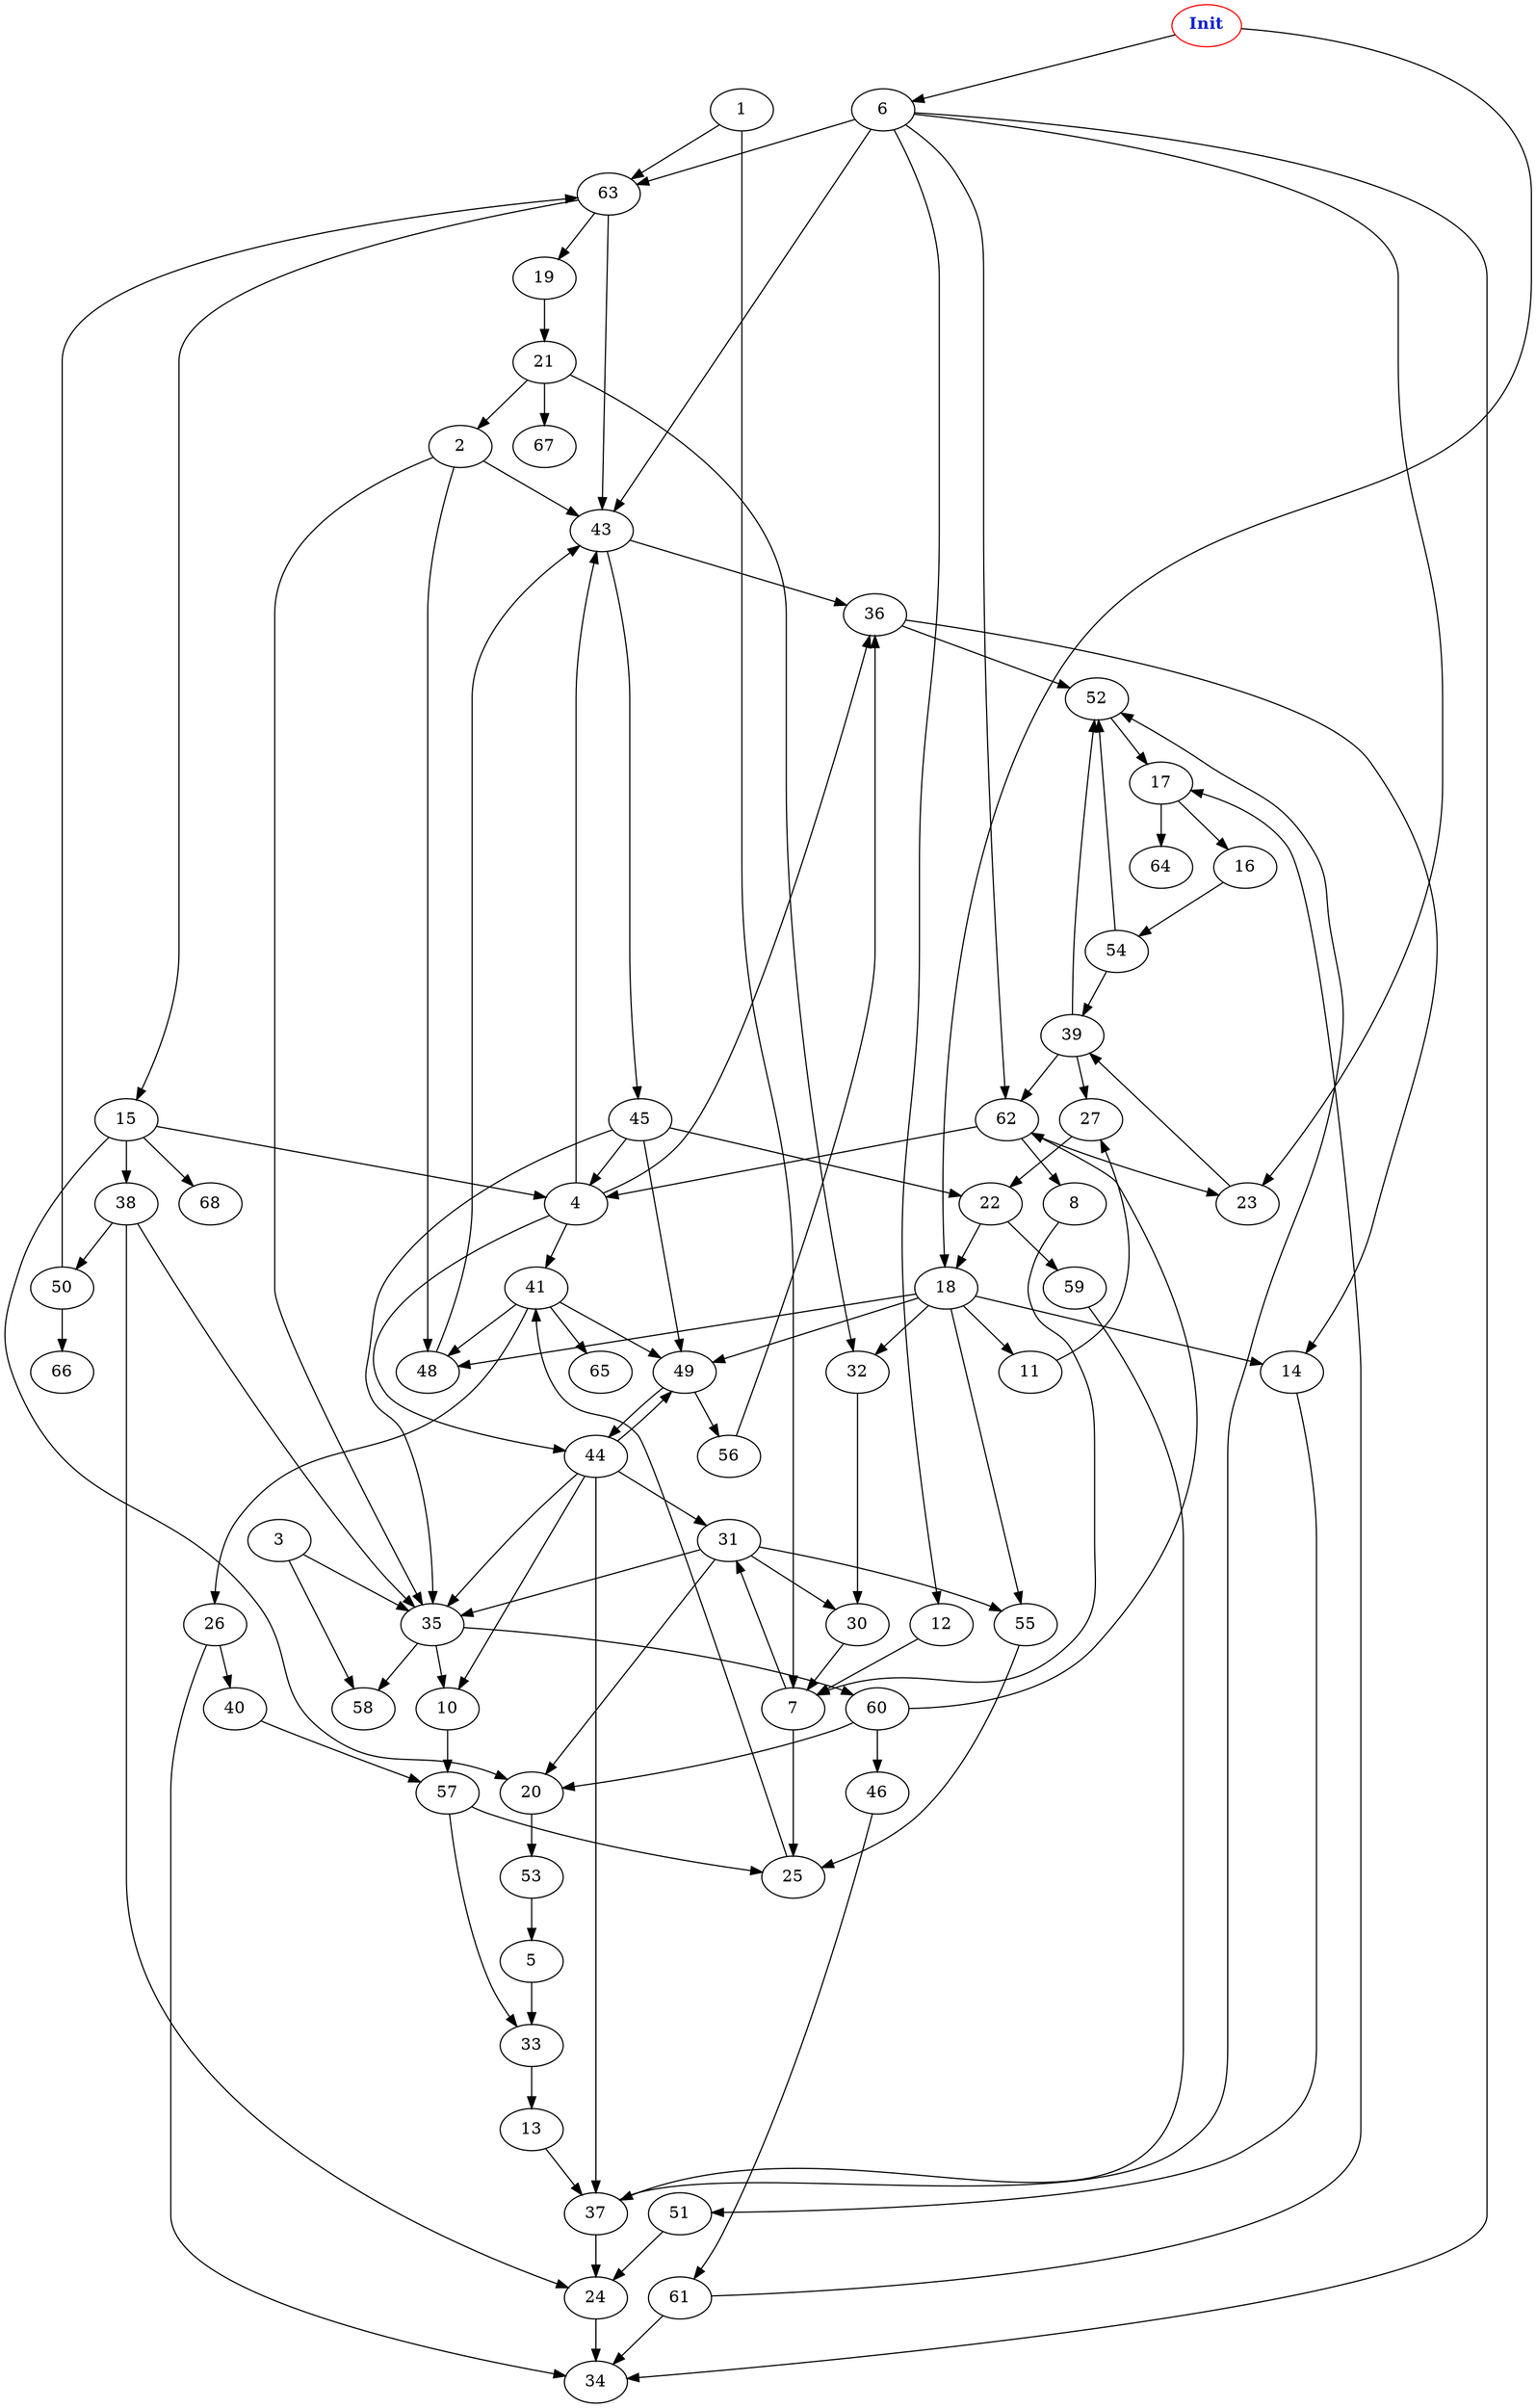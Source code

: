 digraph "Perturbed Net Graph with 64 nodes" {
edge ["class"="link-class"]
"0" ["color"="red","label"=<<b>Init</b>>,"fontcolor"="#1020d0"]
"0" -> "6" ["weight"="1.0"]
"0" -> "18" ["weight"="1.0"]
"6" -> "63" ["weight"="5.0"]
"6" -> "43" ["weight"="4.0"]
"6" -> "12" ["weight"="1.0"]
"6" -> "62" ["weight"="1.0"]
"6" -> "23" ["weight"="2.0"]
"6" -> "34" ["weight"="4.0"]
"18" -> "48" ["weight"="2.0"]
"18" -> "49" ["weight"="5.0"]
"18" -> "55" ["weight"="1.0"]
"18" -> "32" ["weight"="5.0"]
"18" -> "14" ["weight"="9.0"]
"18" -> "11" ["weight"="1.0"]
"5" -> "33" ["weight"="4.0"]
"33" -> "13" ["weight"="7.0"]
"53" -> "5" ["weight"="1.0"]
"2" -> "48" ["weight"="1.0"]
"2" -> "35" ["weight"="4.0"]
"2" -> "43" ["weight"="4.0"]
"48" -> "43" ["weight"="1.0"]
"35" -> "58" ["weight"="4.0"]
"35" -> "10" ["weight"="4.0"]
"35" -> "60" ["weight"="9.0"]
"43" -> "36" ["weight"="1.0"]
"43" -> "45" ["weight"="1.0"]
"4" -> "36" ["weight"="1.0"]
"4" -> "43" ["weight"="7.0"]
"4" -> "44" ["weight"="6.0"]
"4" -> "41" ["weight"="2.0"]
"36" -> "52" ["weight"="6.0"]
"36" -> "14" ["weight"="4.0"]
"44" -> "49" ["weight"="9.0"]
"44" -> "37" ["weight"="7.0"]
"44" -> "35" ["weight"="1.0"]
"44" -> "10" ["weight"="3.0"]
"44" -> "31" ["weight"="4.0"]
"41" -> "48" ["weight"="3.0"]
"41" -> "49" ["weight"="4.0"]
"41" -> "26" ["weight"="4.0"]
"41" -> "65" ["weight"="1.0"]
"10" -> "57" ["weight"="7.0"]
"57" -> "33" ["weight"="1.0"]
"57" -> "25" ["weight"="1.0"]
"56" -> "36" ["weight"="6.0"]
"52" -> "17" ["weight"="2.0"]
"14" -> "51" ["weight"="1.0"]
"51" -> "24" ["weight"="4.0"]
"24" -> "34" ["weight"="8.0"]
"37" -> "52" ["weight"="7.0"]
"37" -> "24" ["weight"="9.0"]
"25" -> "41" ["weight"="6.0"]
"17" -> "64" ["weight"="5.0"]
"17" -> "16" ["weight"="1.0"]
"16" -> "54" ["weight"="4.0"]
"54" -> "39" ["weight"="1.0"]
"54" -> "52" ["weight"="7.0"]
"20" -> "53" ["weight"="6.0"]
"46" -> "61" ["weight"="1.0"]
"61" -> "34" ["weight"="7.0"]
"61" -> "17" ["weight"="5.0"]
"13" -> "37" ["weight"="4.0"]
"1" -> "7" ["weight"="9.0"]
"1" -> "63" ["weight"="5.0"]
"7" -> "25" ["weight"="9.0"]
"7" -> "31" ["weight"="1.0"]
"63" -> "19" ["weight"="6.0"]
"63" -> "43" ["weight"="6.0"]
"63" -> "15" ["weight"="1.0"]
"12" -> "7" ["weight"="8.0"]
"62" -> "4" ["weight"="9.0"]
"62" -> "8" ["weight"="2.0"]
"62" -> "23" ["weight"="6.0"]
"23" -> "39" ["weight"="6.0"]
"60" -> "46" ["weight"="4.0"]
"60" -> "20" ["weight"="4.0"]
"60" -> "62" ["weight"="1.0"]
"38" -> "35" ["weight"="1.0"]
"38" -> "24" ["weight"="5.0"]
"38" -> "50" ["weight"="1.0"]
"50" -> "66" ["weight"="5.0"]
"50" -> "63" ["weight"="1.0"]
"21" -> "32" ["weight"="8.0"]
"21" -> "67" ["weight"="1.0"]
"21" -> "2" ["weight"="7.0"]
"32" -> "30" ["weight"="3.0"]
"49" -> "44" ["weight"="1.0"]
"49" -> "56" ["weight"="4.0"]
"26" -> "40" ["weight"="8.0"]
"26" -> "34" ["weight"="5.0"]
"40" -> "57" ["weight"="3.0"]
"45" -> "4" ["weight"="2.0"]
"45" -> "49" ["weight"="9.0"]
"45" -> "22" ["weight"="4.0"]
"45" -> "35" ["weight"="6.0"]
"22" -> "18" ["weight"="5.0"]
"22" -> "59" ["weight"="8.0"]
"55" -> "25" ["weight"="5.0"]
"11" -> "27" ["weight"="2.0"]
"27" -> "22" ["weight"="6.0"]
"59" -> "37" ["weight"="1.0"]
"30" -> "7" ["weight"="8.0"]
"31" -> "55" ["weight"="5.0"]
"31" -> "30" ["weight"="8.0"]
"31" -> "35" ["weight"="3.0"]
"31" -> "20" ["weight"="1.0"]
"39" -> "27" ["weight"="6.0"]
"39" -> "62" ["weight"="9.0"]
"39" -> "52" ["weight"="9.0"]
"3" -> "35" ["weight"="8.0"]
"3" -> "58" ["weight"="8.0"]
"19" -> "21" ["weight"="7.0"]
"15" -> "4" ["weight"="2.0"]
"15" -> "38" ["weight"="6.0"]
"15" -> "20" ["weight"="4.0"]
"15" -> "68" ["weight"="3.0"]
"8" -> "7" ["weight"="1.0"]
}